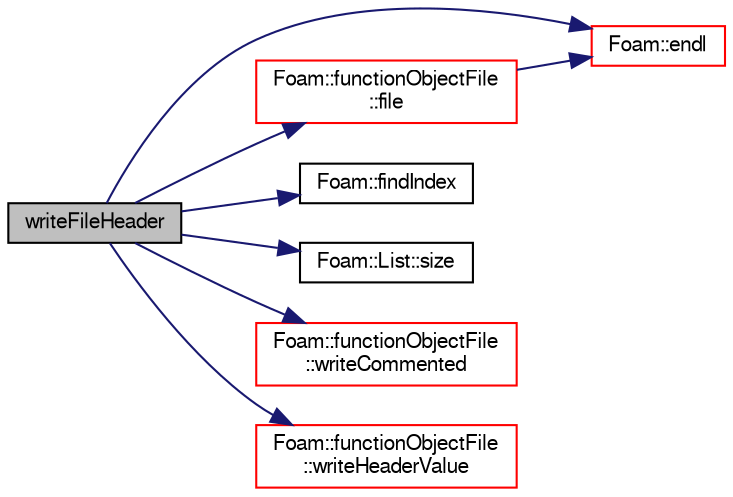 digraph "writeFileHeader"
{
  bgcolor="transparent";
  edge [fontname="FreeSans",fontsize="10",labelfontname="FreeSans",labelfontsize="10"];
  node [fontname="FreeSans",fontsize="10",shape=record];
  rankdir="LR";
  Node1 [label="writeFileHeader",height=0.2,width=0.4,color="black", fillcolor="grey75", style="filled" fontcolor="black"];
  Node1 -> Node2 [color="midnightblue",fontsize="10",style="solid",fontname="FreeSans"];
  Node2 [label="Foam::endl",height=0.2,width=0.4,color="red",URL="$a10237.html#a2db8fe02a0d3909e9351bb4275b23ce4",tooltip="Add newline and flush stream. "];
  Node1 -> Node3 [color="midnightblue",fontsize="10",style="solid",fontname="FreeSans"];
  Node3 [label="Foam::functionObjectFile\l::file",height=0.2,width=0.4,color="red",URL="$a00843.html#aa14822a6edd4ec6d642d61132850f2b4",tooltip="Return access to the file (if only 1) "];
  Node3 -> Node2 [color="midnightblue",fontsize="10",style="solid",fontname="FreeSans"];
  Node1 -> Node4 [color="midnightblue",fontsize="10",style="solid",fontname="FreeSans"];
  Node4 [label="Foam::findIndex",height=0.2,width=0.4,color="black",URL="$a10237.html#ac16695f83f370df159eed19f92d095fb",tooltip="Find first occurence of given element and return index,. "];
  Node1 -> Node5 [color="midnightblue",fontsize="10",style="solid",fontname="FreeSans"];
  Node5 [label="Foam::List::size",height=0.2,width=0.4,color="black",URL="$a01325.html#a8a5f6fa29bd4b500caf186f60245b384",tooltip="Override size to be inconsistent with allocated storage. "];
  Node1 -> Node6 [color="midnightblue",fontsize="10",style="solid",fontname="FreeSans"];
  Node6 [label="Foam::functionObjectFile\l::writeCommented",height=0.2,width=0.4,color="red",URL="$a00843.html#a0cadcd36ab066e82b92f9a3a367ea013",tooltip="Write a commented string to stream. "];
  Node1 -> Node7 [color="midnightblue",fontsize="10",style="solid",fontname="FreeSans"];
  Node7 [label="Foam::functionObjectFile\l::writeHeaderValue",height=0.2,width=0.4,color="red",URL="$a00843.html#a33e085645b5ebdb633f01c6a16e5f717",tooltip="Write a (commented) header property and value pair. "];
}

